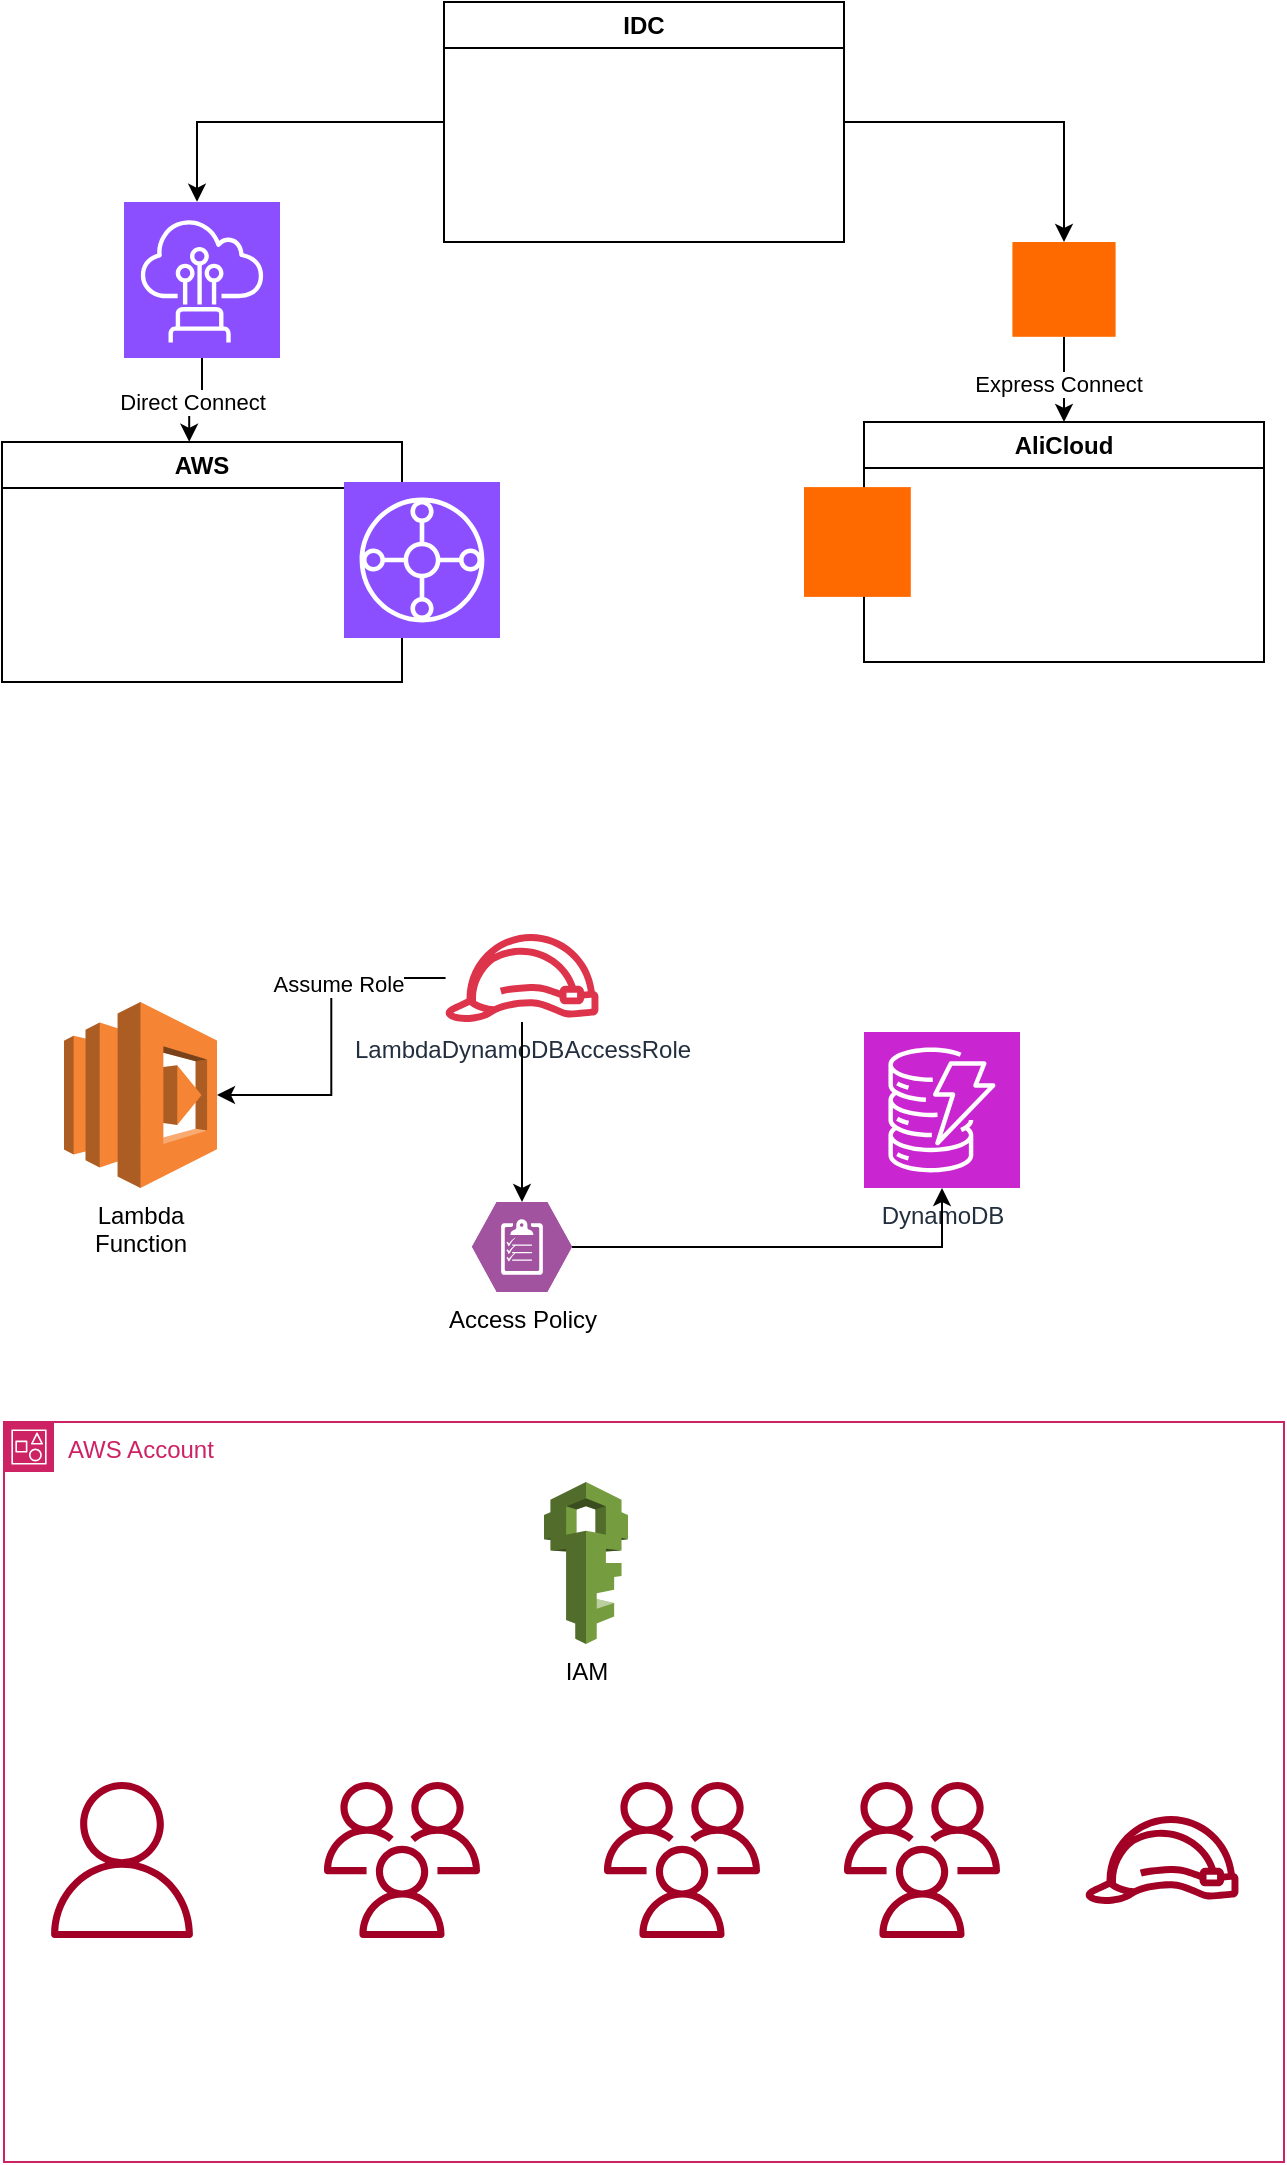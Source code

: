 <mxfile version="28.0.4">
  <diagram name="Page-1" id="7EOnSexLtBB46fiKPTmx">
    <mxGraphModel dx="925" dy="551" grid="1" gridSize="10" guides="1" tooltips="1" connect="1" arrows="1" fold="1" page="1" pageScale="1" pageWidth="850" pageHeight="1100" math="0" shadow="0">
      <root>
        <mxCell id="0" />
        <mxCell id="1" parent="0" />
        <mxCell id="cgtv0CHKIQMcRAsqrqvQ-5" style="edgeStyle=orthogonalEdgeStyle;rounded=0;orthogonalLoop=1;jettySize=auto;html=1;entryX=0.5;entryY=0;entryDx=0;entryDy=0;" parent="1" source="cgtv0CHKIQMcRAsqrqvQ-14" target="cgtv0CHKIQMcRAsqrqvQ-3" edge="1">
          <mxGeometry relative="1" as="geometry" />
        </mxCell>
        <mxCell id="cgtv0CHKIQMcRAsqrqvQ-6" value="Express Connect" style="edgeLabel;html=1;align=center;verticalAlign=middle;resizable=0;points=[];" parent="cgtv0CHKIQMcRAsqrqvQ-5" vertex="1" connectable="0">
          <mxGeometry x="0.076" y="-3" relative="1" as="geometry">
            <mxPoint as="offset" />
          </mxGeometry>
        </mxCell>
        <mxCell id="cgtv0CHKIQMcRAsqrqvQ-1" value="IDC" style="swimlane;whiteSpace=wrap;html=1;" parent="1" vertex="1">
          <mxGeometry x="340" y="40" width="200" height="120" as="geometry" />
        </mxCell>
        <mxCell id="cgtv0CHKIQMcRAsqrqvQ-2" value="AWS" style="swimlane;whiteSpace=wrap;html=1;startSize=23;" parent="1" vertex="1">
          <mxGeometry x="119" y="260" width="200" height="120" as="geometry" />
        </mxCell>
        <mxCell id="cgtv0CHKIQMcRAsqrqvQ-3" value="AliCloud" style="swimlane;whiteSpace=wrap;html=1;" parent="1" vertex="1">
          <mxGeometry x="550" y="250" width="200" height="120" as="geometry" />
        </mxCell>
        <mxCell id="cgtv0CHKIQMcRAsqrqvQ-9" value="" style="points=[];aspect=fixed;html=1;align=center;shadow=0;dashed=0;fillColor=#FF6A00;strokeColor=none;shape=mxgraph.alibaba_cloud.cen_cloud_enterprise_network;" parent="cgtv0CHKIQMcRAsqrqvQ-3" vertex="1">
          <mxGeometry x="-30" y="32.55" width="53.4" height="54.9" as="geometry" />
        </mxCell>
        <mxCell id="cgtv0CHKIQMcRAsqrqvQ-7" style="edgeStyle=orthogonalEdgeStyle;rounded=0;orthogonalLoop=1;jettySize=auto;html=1;entryX=0.468;entryY=-0.001;entryDx=0;entryDy=0;entryPerimeter=0;" parent="1" source="cgtv0CHKIQMcRAsqrqvQ-11" target="cgtv0CHKIQMcRAsqrqvQ-2" edge="1">
          <mxGeometry relative="1" as="geometry" />
        </mxCell>
        <mxCell id="cgtv0CHKIQMcRAsqrqvQ-8" value="Direct Connect" style="edgeLabel;html=1;align=center;verticalAlign=middle;resizable=0;points=[];" parent="cgtv0CHKIQMcRAsqrqvQ-7" vertex="1" connectable="0">
          <mxGeometry x="0.076" y="1" relative="1" as="geometry">
            <mxPoint as="offset" />
          </mxGeometry>
        </mxCell>
        <mxCell id="cgtv0CHKIQMcRAsqrqvQ-10" value="" style="sketch=0;points=[[0,0,0],[0.25,0,0],[0.5,0,0],[0.75,0,0],[1,0,0],[0,1,0],[0.25,1,0],[0.5,1,0],[0.75,1,0],[1,1,0],[0,0.25,0],[0,0.5,0],[0,0.75,0],[1,0.25,0],[1,0.5,0],[1,0.75,0]];outlineConnect=0;fontColor=#232F3E;fillColor=#8C4FFF;strokeColor=#ffffff;dashed=0;verticalLabelPosition=bottom;verticalAlign=top;align=center;html=1;fontSize=12;fontStyle=0;aspect=fixed;shape=mxgraph.aws4.resourceIcon;resIcon=mxgraph.aws4.transit_gateway;" parent="1" vertex="1">
          <mxGeometry x="290" y="280" width="78" height="78" as="geometry" />
        </mxCell>
        <mxCell id="cgtv0CHKIQMcRAsqrqvQ-12" value="" style="edgeStyle=orthogonalEdgeStyle;rounded=0;orthogonalLoop=1;jettySize=auto;html=1;entryX=0.468;entryY=-0.001;entryDx=0;entryDy=0;entryPerimeter=0;" parent="1" source="cgtv0CHKIQMcRAsqrqvQ-1" target="cgtv0CHKIQMcRAsqrqvQ-11" edge="1">
          <mxGeometry relative="1" as="geometry">
            <mxPoint x="340" y="100" as="sourcePoint" />
            <mxPoint x="224" y="250" as="targetPoint" />
          </mxGeometry>
        </mxCell>
        <mxCell id="cgtv0CHKIQMcRAsqrqvQ-11" value="" style="sketch=0;points=[[0,0,0],[0.25,0,0],[0.5,0,0],[0.75,0,0],[1,0,0],[0,1,0],[0.25,1,0],[0.5,1,0],[0.75,1,0],[1,1,0],[0,0.25,0],[0,0.5,0],[0,0.75,0],[1,0.25,0],[1,0.5,0],[1,0.75,0]];outlineConnect=0;fontColor=#232F3E;fillColor=#8C4FFF;strokeColor=#ffffff;dashed=0;verticalLabelPosition=bottom;verticalAlign=top;align=center;html=1;fontSize=12;fontStyle=0;aspect=fixed;shape=mxgraph.aws4.resourceIcon;resIcon=mxgraph.aws4.direct_connect;" parent="1" vertex="1">
          <mxGeometry x="180" y="140" width="78" height="78" as="geometry" />
        </mxCell>
        <mxCell id="cgtv0CHKIQMcRAsqrqvQ-15" value="" style="edgeStyle=orthogonalEdgeStyle;rounded=0;orthogonalLoop=1;jettySize=auto;html=1;entryX=0.5;entryY=0;entryDx=0;entryDy=0;" parent="1" source="cgtv0CHKIQMcRAsqrqvQ-1" target="cgtv0CHKIQMcRAsqrqvQ-14" edge="1">
          <mxGeometry relative="1" as="geometry">
            <mxPoint x="540" y="100" as="sourcePoint" />
            <mxPoint x="650" y="250" as="targetPoint" />
          </mxGeometry>
        </mxCell>
        <mxCell id="cgtv0CHKIQMcRAsqrqvQ-14" value="" style="points=[];aspect=fixed;html=1;align=center;shadow=0;dashed=0;fillColor=#FF6A00;strokeColor=none;shape=mxgraph.alibaba_cloud.express_connect;" parent="1" vertex="1">
          <mxGeometry x="624.2" y="160" width="51.6" height="47.4" as="geometry" />
        </mxCell>
        <mxCell id="Pa7mcl6F-CHl7IKtbTCu-1" value="Lambda&lt;br&gt;Function" style="outlineConnect=0;dashed=0;verticalLabelPosition=bottom;verticalAlign=top;align=center;html=1;shape=mxgraph.aws3.lambda;fillColor=#F58534;gradientColor=none;" vertex="1" parent="1">
          <mxGeometry x="150" y="540" width="76.5" height="93" as="geometry" />
        </mxCell>
        <mxCell id="Pa7mcl6F-CHl7IKtbTCu-2" value="DynamoDB" style="sketch=0;points=[[0,0,0],[0.25,0,0],[0.5,0,0],[0.75,0,0],[1,0,0],[0,1,0],[0.25,1,0],[0.5,1,0],[0.75,1,0],[1,1,0],[0,0.25,0],[0,0.5,0],[0,0.75,0],[1,0.25,0],[1,0.5,0],[1,0.75,0]];outlineConnect=0;fontColor=#232F3E;fillColor=#C925D1;strokeColor=#ffffff;dashed=0;verticalLabelPosition=bottom;verticalAlign=top;align=center;html=1;fontSize=12;fontStyle=0;aspect=fixed;shape=mxgraph.aws4.resourceIcon;resIcon=mxgraph.aws4.dynamodb;" vertex="1" parent="1">
          <mxGeometry x="550" y="555" width="78" height="78" as="geometry" />
        </mxCell>
        <mxCell id="Pa7mcl6F-CHl7IKtbTCu-5" value="" style="edgeStyle=orthogonalEdgeStyle;rounded=0;orthogonalLoop=1;jettySize=auto;html=1;" edge="1" parent="1" source="Pa7mcl6F-CHl7IKtbTCu-3" target="Pa7mcl6F-CHl7IKtbTCu-1">
          <mxGeometry relative="1" as="geometry" />
        </mxCell>
        <mxCell id="Pa7mcl6F-CHl7IKtbTCu-6" value="Assume Role" style="edgeLabel;html=1;align=center;verticalAlign=middle;resizable=0;points=[];" vertex="1" connectable="0" parent="Pa7mcl6F-CHl7IKtbTCu-5">
          <mxGeometry x="-0.373" y="3" relative="1" as="geometry">
            <mxPoint as="offset" />
          </mxGeometry>
        </mxCell>
        <mxCell id="Pa7mcl6F-CHl7IKtbTCu-3" value="LambdaDynamoDBAccessRole" style="sketch=0;outlineConnect=0;fontColor=#232F3E;gradientColor=none;fillColor=#DD344C;strokeColor=none;dashed=0;verticalLabelPosition=bottom;verticalAlign=top;align=center;html=1;fontSize=12;fontStyle=0;aspect=fixed;pointerEvents=1;shape=mxgraph.aws4.role;" vertex="1" parent="1">
          <mxGeometry x="340" y="506" width="78" height="44" as="geometry" />
        </mxCell>
        <mxCell id="Pa7mcl6F-CHl7IKtbTCu-8" style="edgeStyle=orthogonalEdgeStyle;rounded=0;orthogonalLoop=1;jettySize=auto;html=1;" edge="1" parent="1" source="Pa7mcl6F-CHl7IKtbTCu-4" target="Pa7mcl6F-CHl7IKtbTCu-2">
          <mxGeometry relative="1" as="geometry" />
        </mxCell>
        <mxCell id="Pa7mcl6F-CHl7IKtbTCu-4" value="Access Policy" style="verticalLabelPosition=bottom;sketch=0;html=1;fillColor=#A153A0;strokeColor=#ffffff;verticalAlign=top;align=center;points=[[0,0.5,0],[0.125,0.25,0],[0.25,0,0],[0.5,0,0],[0.75,0,0],[0.875,0.25,0],[1,0.5,0],[0.875,0.75,0],[0.75,1,0],[0.5,1,0],[0.125,0.75,0]];pointerEvents=1;shape=mxgraph.cisco_safe.compositeIcon;bgIcon=mxgraph.cisco_safe.design.blank_device;resIcon=mxgraph.cisco_safe.design.policy;" vertex="1" parent="1">
          <mxGeometry x="354" y="640" width="50" height="45" as="geometry" />
        </mxCell>
        <mxCell id="Pa7mcl6F-CHl7IKtbTCu-7" style="edgeStyle=orthogonalEdgeStyle;rounded=0;orthogonalLoop=1;jettySize=auto;html=1;entryX=0.5;entryY=0;entryDx=0;entryDy=0;entryPerimeter=0;" edge="1" parent="1" source="Pa7mcl6F-CHl7IKtbTCu-3" target="Pa7mcl6F-CHl7IKtbTCu-4">
          <mxGeometry relative="1" as="geometry" />
        </mxCell>
        <mxCell id="Pa7mcl6F-CHl7IKtbTCu-9" value="AWS Account" style="points=[[0,0],[0.25,0],[0.5,0],[0.75,0],[1,0],[1,0.25],[1,0.5],[1,0.75],[1,1],[0.75,1],[0.5,1],[0.25,1],[0,1],[0,0.75],[0,0.5],[0,0.25]];outlineConnect=0;gradientColor=none;html=1;whiteSpace=wrap;fontSize=12;fontStyle=0;container=1;pointerEvents=0;collapsible=0;recursiveResize=0;shape=mxgraph.aws4.group;grIcon=mxgraph.aws4.group_account;strokeColor=#CD2264;fillColor=none;verticalAlign=top;align=left;spacingLeft=30;fontColor=#CD2264;dashed=0;" vertex="1" parent="1">
          <mxGeometry x="120" y="750" width="640" height="370" as="geometry" />
        </mxCell>
        <mxCell id="Pa7mcl6F-CHl7IKtbTCu-11" value="IAM" style="outlineConnect=0;dashed=0;verticalLabelPosition=bottom;verticalAlign=top;align=center;html=1;shape=mxgraph.aws3.iam;fillColor=#759C3E;gradientColor=none;" vertex="1" parent="Pa7mcl6F-CHl7IKtbTCu-9">
          <mxGeometry x="270" y="30" width="42" height="81" as="geometry" />
        </mxCell>
        <mxCell id="Pa7mcl6F-CHl7IKtbTCu-12" value="" style="sketch=0;outlineConnect=0;fillColor=#a20025;strokeColor=#6F0000;dashed=0;verticalLabelPosition=bottom;verticalAlign=top;align=center;html=1;fontSize=12;fontStyle=0;aspect=fixed;pointerEvents=1;shape=mxgraph.aws4.user;fontColor=#ffffff;" vertex="1" parent="Pa7mcl6F-CHl7IKtbTCu-9">
          <mxGeometry x="20" y="180" width="78" height="78" as="geometry" />
        </mxCell>
        <mxCell id="Pa7mcl6F-CHl7IKtbTCu-15" value="" style="sketch=0;outlineConnect=0;fontColor=#ffffff;fillColor=#a20025;strokeColor=#6F0000;dashed=0;verticalLabelPosition=bottom;verticalAlign=top;align=center;html=1;fontSize=12;fontStyle=0;aspect=fixed;pointerEvents=1;shape=mxgraph.aws4.users;" vertex="1" parent="Pa7mcl6F-CHl7IKtbTCu-9">
          <mxGeometry x="160" y="180" width="78" height="78" as="geometry" />
        </mxCell>
        <mxCell id="Pa7mcl6F-CHl7IKtbTCu-17" value="" style="sketch=0;outlineConnect=0;fontColor=#ffffff;fillColor=#a20025;strokeColor=#6F0000;dashed=0;verticalLabelPosition=bottom;verticalAlign=top;align=center;html=1;fontSize=12;fontStyle=0;aspect=fixed;pointerEvents=1;shape=mxgraph.aws4.users;" vertex="1" parent="Pa7mcl6F-CHl7IKtbTCu-9">
          <mxGeometry x="300" y="180" width="78" height="78" as="geometry" />
        </mxCell>
        <mxCell id="Pa7mcl6F-CHl7IKtbTCu-18" value="" style="sketch=0;outlineConnect=0;fontColor=#ffffff;fillColor=#a20025;strokeColor=#6F0000;dashed=0;verticalLabelPosition=bottom;verticalAlign=top;align=center;html=1;fontSize=12;fontStyle=0;aspect=fixed;pointerEvents=1;shape=mxgraph.aws4.users;" vertex="1" parent="Pa7mcl6F-CHl7IKtbTCu-9">
          <mxGeometry x="420" y="180" width="78" height="78" as="geometry" />
        </mxCell>
        <mxCell id="Pa7mcl6F-CHl7IKtbTCu-19" value="" style="sketch=0;outlineConnect=0;fontColor=#ffffff;fillColor=#a20025;strokeColor=#6F0000;dashed=0;verticalLabelPosition=bottom;verticalAlign=top;align=center;html=1;fontSize=12;fontStyle=0;aspect=fixed;pointerEvents=1;shape=mxgraph.aws4.role;" vertex="1" parent="Pa7mcl6F-CHl7IKtbTCu-9">
          <mxGeometry x="540" y="197" width="78" height="44" as="geometry" />
        </mxCell>
      </root>
    </mxGraphModel>
  </diagram>
</mxfile>
